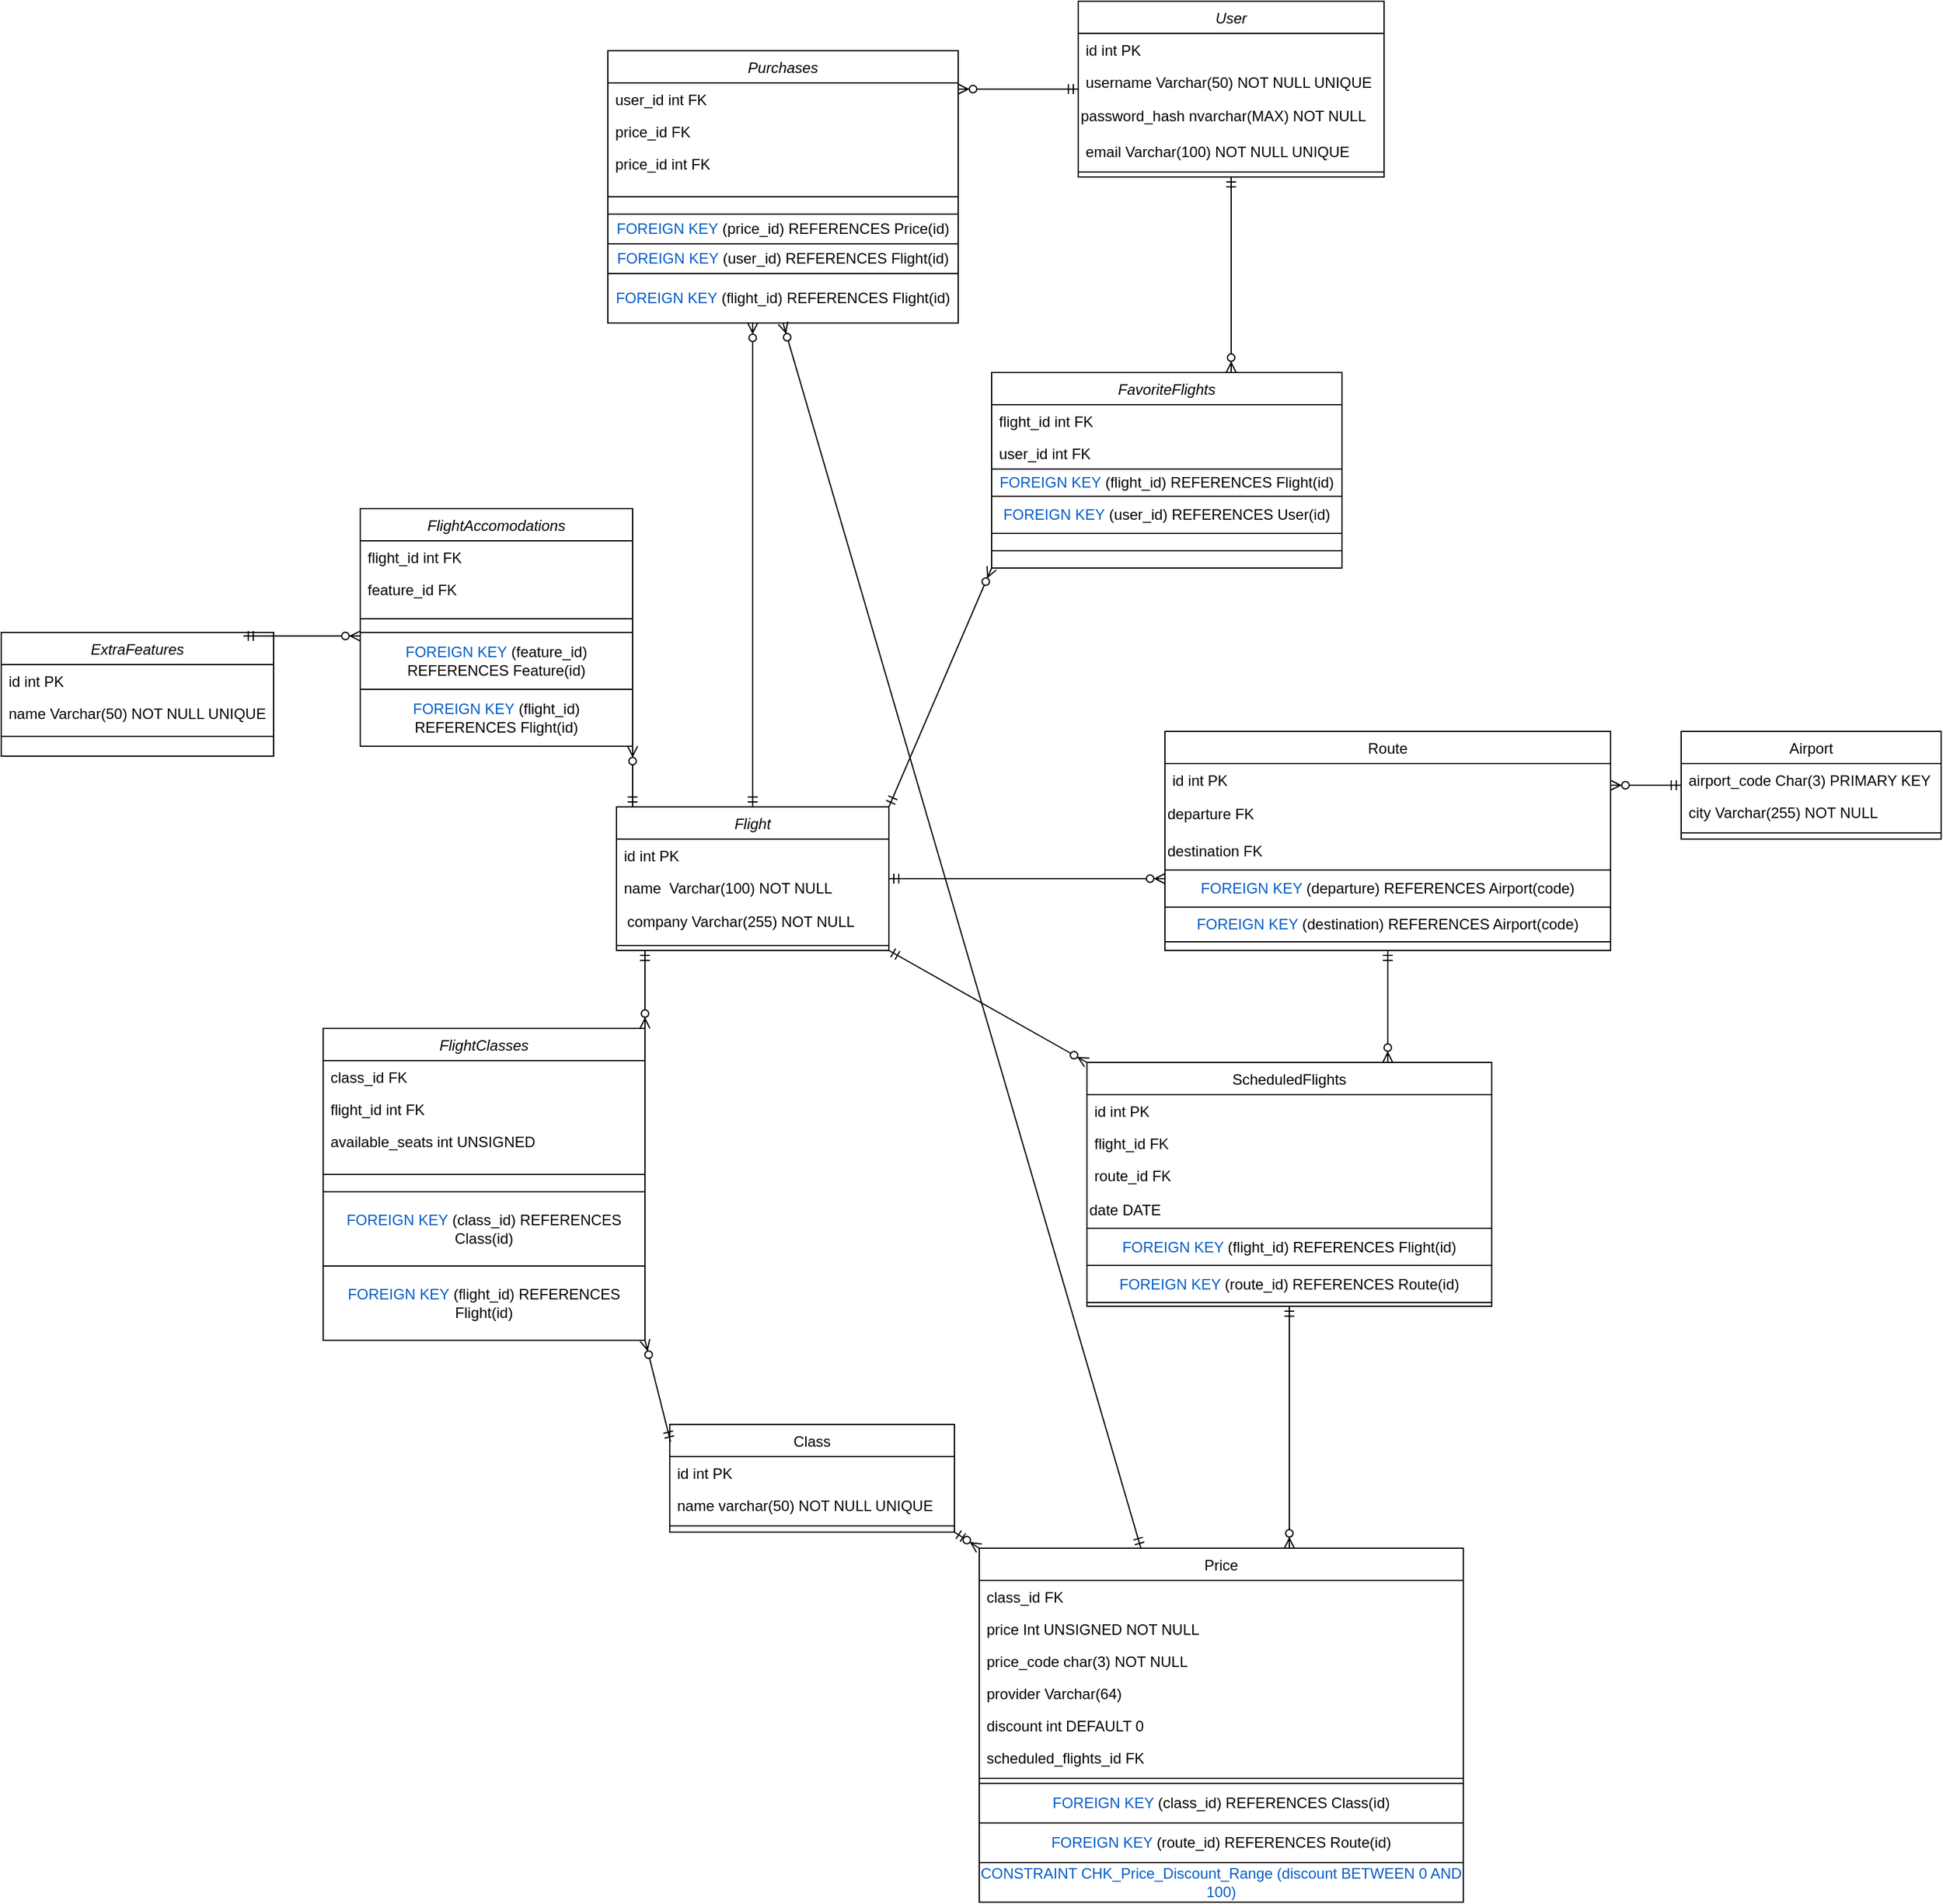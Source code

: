 <mxfile version="26.1.0">
  <diagram id="C5RBs43oDa-KdzZeNtuy" name="Page-1">
    <mxGraphModel dx="1105" dy="586" grid="1" gridSize="10" guides="1" tooltips="1" connect="1" arrows="1" fold="1" page="1" pageScale="1" pageWidth="827" pageHeight="1169" math="0" shadow="0">
      <root>
        <mxCell id="WIyWlLk6GJQsqaUBKTNV-0" />
        <mxCell id="WIyWlLk6GJQsqaUBKTNV-1" parent="WIyWlLk6GJQsqaUBKTNV-0" />
        <mxCell id="zkfFHV4jXpPFQw0GAbJ--0" value="Flight" style="swimlane;fontStyle=2;align=center;verticalAlign=top;childLayout=stackLayout;horizontal=1;startSize=26;horizontalStack=0;resizeParent=1;resizeLast=0;collapsible=1;marginBottom=0;rounded=0;shadow=0;strokeWidth=1;" parent="WIyWlLk6GJQsqaUBKTNV-1" vertex="1">
          <mxGeometry x="520" y="674" width="220" height="116" as="geometry">
            <mxRectangle x="230" y="140" width="160" height="26" as="alternateBounds" />
          </mxGeometry>
        </mxCell>
        <mxCell id="xdYvlDu0u07e66ifGCEE-81" value="id int PK" style="text;align=left;verticalAlign=top;spacingLeft=4;spacingRight=4;overflow=hidden;rotatable=0;points=[[0,0.5],[1,0.5]];portConstraint=eastwest;" parent="zkfFHV4jXpPFQw0GAbJ--0" vertex="1">
          <mxGeometry y="26" width="220" height="26" as="geometry" />
        </mxCell>
        <mxCell id="zkfFHV4jXpPFQw0GAbJ--1" value="name  Varchar(100) NOT NULL" style="text;align=left;verticalAlign=top;spacingLeft=4;spacingRight=4;overflow=hidden;rotatable=0;points=[[0,0.5],[1,0.5]];portConstraint=eastwest;" parent="zkfFHV4jXpPFQw0GAbJ--0" vertex="1">
          <mxGeometry y="52" width="220" height="26" as="geometry" />
        </mxCell>
        <mxCell id="k1t60AvDYZuq9VgIOmOk-8" value="&amp;nbsp; company Varchar(255) NOT NULL" style="text;html=1;align=left;verticalAlign=middle;resizable=0;points=[];autosize=1;strokeColor=none;fillColor=none;" parent="zkfFHV4jXpPFQw0GAbJ--0" vertex="1">
          <mxGeometry y="78" width="220" height="30" as="geometry" />
        </mxCell>
        <mxCell id="zkfFHV4jXpPFQw0GAbJ--4" value="" style="line;html=1;strokeWidth=1;align=left;verticalAlign=middle;spacingTop=-1;spacingLeft=3;spacingRight=3;rotatable=0;labelPosition=right;points=[];portConstraint=eastwest;" parent="zkfFHV4jXpPFQw0GAbJ--0" vertex="1">
          <mxGeometry y="108" width="220" height="8" as="geometry" />
        </mxCell>
        <mxCell id="zkfFHV4jXpPFQw0GAbJ--6" value="Airport" style="swimlane;fontStyle=0;align=center;verticalAlign=top;childLayout=stackLayout;horizontal=1;startSize=26;horizontalStack=0;resizeParent=1;resizeLast=0;collapsible=1;marginBottom=0;rounded=0;shadow=0;strokeWidth=1;" parent="WIyWlLk6GJQsqaUBKTNV-1" vertex="1">
          <mxGeometry x="1380" y="613" width="210" height="87" as="geometry">
            <mxRectangle x="130" y="380" width="160" height="26" as="alternateBounds" />
          </mxGeometry>
        </mxCell>
        <mxCell id="zkfFHV4jXpPFQw0GAbJ--7" value="airport_code Char(3) PRIMARY KEY" style="text;align=left;verticalAlign=top;spacingLeft=4;spacingRight=4;overflow=hidden;rotatable=0;points=[[0,0.5],[1,0.5]];portConstraint=eastwest;" parent="zkfFHV4jXpPFQw0GAbJ--6" vertex="1">
          <mxGeometry y="26" width="210" height="26" as="geometry" />
        </mxCell>
        <mxCell id="zkfFHV4jXpPFQw0GAbJ--8" value="city Varchar(255) NOT NULL" style="text;align=left;verticalAlign=top;spacingLeft=4;spacingRight=4;overflow=hidden;rotatable=0;points=[[0,0.5],[1,0.5]];portConstraint=eastwest;rounded=0;shadow=0;html=0;" parent="zkfFHV4jXpPFQw0GAbJ--6" vertex="1">
          <mxGeometry y="52" width="210" height="26" as="geometry" />
        </mxCell>
        <mxCell id="zkfFHV4jXpPFQw0GAbJ--9" value="" style="line;html=1;strokeWidth=1;align=left;verticalAlign=middle;spacingTop=-1;spacingLeft=3;spacingRight=3;rotatable=0;labelPosition=right;points=[];portConstraint=eastwest;" parent="zkfFHV4jXpPFQw0GAbJ--6" vertex="1">
          <mxGeometry y="78" width="210" height="8" as="geometry" />
        </mxCell>
        <mxCell id="zkfFHV4jXpPFQw0GAbJ--13" value="Route" style="swimlane;fontStyle=0;align=center;verticalAlign=top;childLayout=stackLayout;horizontal=1;startSize=26;horizontalStack=0;resizeParent=1;resizeLast=0;collapsible=1;marginBottom=0;rounded=0;shadow=0;strokeWidth=1;" parent="WIyWlLk6GJQsqaUBKTNV-1" vertex="1">
          <mxGeometry x="963" y="613" width="360" height="177" as="geometry">
            <mxRectangle x="340" y="380" width="170" height="26" as="alternateBounds" />
          </mxGeometry>
        </mxCell>
        <mxCell id="xdYvlDu0u07e66ifGCEE-9" value="id int PK" style="text;align=left;verticalAlign=top;spacingLeft=4;spacingRight=4;overflow=hidden;rotatable=0;points=[[0,0.5],[1,0.5]];portConstraint=eastwest;" parent="zkfFHV4jXpPFQw0GAbJ--13" vertex="1">
          <mxGeometry y="26" width="360" height="26" as="geometry" />
        </mxCell>
        <mxCell id="k1t60AvDYZuq9VgIOmOk-4" value="departure FK" style="text;html=1;align=left;verticalAlign=middle;resizable=0;points=[];autosize=1;strokeColor=none;fillColor=none;" parent="zkfFHV4jXpPFQw0GAbJ--13" vertex="1">
          <mxGeometry y="52" width="360" height="30" as="geometry" />
        </mxCell>
        <mxCell id="k1t60AvDYZuq9VgIOmOk-5" value="destination FK" style="text;html=1;align=left;verticalAlign=middle;resizable=0;points=[];autosize=1;strokeColor=none;fillColor=none;" parent="zkfFHV4jXpPFQw0GAbJ--13" vertex="1">
          <mxGeometry y="82" width="360" height="30" as="geometry" />
        </mxCell>
        <mxCell id="4WXif6-VD8cvvsOOWggt-3" value="&lt;span data-darkreader-inline-color=&quot;&quot; style=&quot;color: black; --darkreader-inline-color: var(--darkreader-text-000000, #e8e6e3);&quot; class=&quot;sqlcolor&quot;&gt;&lt;span data-darkreader-inline-color=&quot;&quot; style=&quot;color: rgb(0, 92, 197); --darkreader-inline-color: var(--darkreader-text-005cc5, #56b1ff);&quot; class=&quot;sqlkeywordcolor&quot;&gt;FOREIGN&lt;/span&gt; &lt;span data-darkreader-inline-color=&quot;&quot; style=&quot;color: rgb(0, 92, 197); --darkreader-inline-color: var(--darkreader-text-005cc5, #56b1ff);&quot; class=&quot;sqlkeywordcolor&quot;&gt;KEY&lt;/span&gt; (departure) REFERENCES Airport(code)&lt;/span&gt;" style="whiteSpace=wrap;html=1;" parent="zkfFHV4jXpPFQw0GAbJ--13" vertex="1">
          <mxGeometry y="112" width="360" height="30" as="geometry" />
        </mxCell>
        <mxCell id="4WXif6-VD8cvvsOOWggt-5" value="&lt;span data-darkreader-inline-color=&quot;&quot; style=&quot;color: black; --darkreader-inline-color: var(--darkreader-text-000000, #e8e6e3);&quot; class=&quot;sqlcolor&quot;&gt;&lt;span data-darkreader-inline-color=&quot;&quot; style=&quot;color: rgb(0, 92, 197); --darkreader-inline-color: var(--darkreader-text-005cc5, #56b1ff);&quot; class=&quot;sqlkeywordcolor&quot;&gt;FOREIGN&lt;/span&gt; &lt;span data-darkreader-inline-color=&quot;&quot; style=&quot;color: rgb(0, 92, 197); --darkreader-inline-color: var(--darkreader-text-005cc5, #56b1ff);&quot; class=&quot;sqlkeywordcolor&quot;&gt;KEY&lt;/span&gt; (destination) REFERENCES Airport(code)&lt;/span&gt;" style="whiteSpace=wrap;html=1;" parent="zkfFHV4jXpPFQw0GAbJ--13" vertex="1">
          <mxGeometry y="142" width="360" height="28" as="geometry" />
        </mxCell>
        <mxCell id="4WXif6-VD8cvvsOOWggt-6" value="" style="edgeStyle=orthogonalEdgeStyle;fontSize=12;html=1;endArrow=ERzeroToMany;startArrow=ERmandOne;rounded=0;noEdgeStyle=1;orthogonal=1;" parent="WIyWlLk6GJQsqaUBKTNV-1" source="zkfFHV4jXpPFQw0GAbJ--6" target="zkfFHV4jXpPFQw0GAbJ--13" edge="1">
          <mxGeometry width="100" height="100" relative="1" as="geometry">
            <mxPoint x="1190" y="390" as="sourcePoint" />
            <mxPoint x="1290" y="290" as="targetPoint" />
            <Array as="points" />
          </mxGeometry>
        </mxCell>
        <mxCell id="4WXif6-VD8cvvsOOWggt-8" value="" style="edgeStyle=orthogonalEdgeStyle;fontSize=12;html=1;endArrow=ERzeroToMany;startArrow=ERmandOne;rounded=1;exitDx=0;exitDy=0;curved=0;noEdgeStyle=1;orthogonal=1;" parent="WIyWlLk6GJQsqaUBKTNV-1" source="zkfFHV4jXpPFQw0GAbJ--0" target="zkfFHV4jXpPFQw0GAbJ--13" edge="1">
          <mxGeometry width="100" height="100" relative="1" as="geometry">
            <mxPoint x="1210" y="80" as="sourcePoint" />
            <mxPoint x="1492.64" y="493.66" as="targetPoint" />
            <Array as="points" />
          </mxGeometry>
        </mxCell>
        <mxCell id="4WXif6-VD8cvvsOOWggt-12" value="User" style="swimlane;fontStyle=2;align=center;verticalAlign=top;childLayout=stackLayout;horizontal=1;startSize=26;horizontalStack=0;resizeParent=1;resizeLast=0;collapsible=1;marginBottom=0;rounded=0;shadow=0;strokeWidth=1;" parent="WIyWlLk6GJQsqaUBKTNV-1" vertex="1">
          <mxGeometry x="893" y="23" width="247" height="142" as="geometry">
            <mxRectangle x="230" y="140" width="160" height="26" as="alternateBounds" />
          </mxGeometry>
        </mxCell>
        <mxCell id="xdYvlDu0u07e66ifGCEE-91" value="id int PK" style="text;align=left;verticalAlign=top;spacingLeft=4;spacingRight=4;overflow=hidden;rotatable=0;points=[[0,0.5],[1,0.5]];portConstraint=eastwest;" parent="4WXif6-VD8cvvsOOWggt-12" vertex="1">
          <mxGeometry y="26" width="247" height="26" as="geometry" />
        </mxCell>
        <mxCell id="4WXif6-VD8cvvsOOWggt-13" value="username Varchar(50) NOT NULL UNIQUE" style="text;align=left;verticalAlign=top;spacingLeft=4;spacingRight=4;overflow=hidden;rotatable=0;points=[[0,0.5],[1,0.5]];portConstraint=eastwest;" parent="4WXif6-VD8cvvsOOWggt-12" vertex="1">
          <mxGeometry y="52" width="247" height="26" as="geometry" />
        </mxCell>
        <mxCell id="4WXif6-VD8cvvsOOWggt-14" value="password_hash nvarchar(MAX) NOT NULL" style="text;html=1;align=left;verticalAlign=middle;resizable=0;points=[];autosize=1;strokeColor=none;fillColor=none;" parent="4WXif6-VD8cvvsOOWggt-12" vertex="1">
          <mxGeometry y="78" width="247" height="30" as="geometry" />
        </mxCell>
        <mxCell id="4WXif6-VD8cvvsOOWggt-15" value="email Varchar(100) NOT NULL UNIQUE" style="text;align=left;verticalAlign=top;spacingLeft=4;spacingRight=4;overflow=hidden;rotatable=0;points=[[0,0.5],[1,0.5]];portConstraint=eastwest;rounded=0;shadow=0;html=0;" parent="4WXif6-VD8cvvsOOWggt-12" vertex="1">
          <mxGeometry y="108" width="247" height="26" as="geometry" />
        </mxCell>
        <mxCell id="4WXif6-VD8cvvsOOWggt-16" value="" style="line;html=1;strokeWidth=1;align=left;verticalAlign=middle;spacingTop=-1;spacingLeft=3;spacingRight=3;rotatable=0;labelPosition=right;points=[];portConstraint=eastwest;" parent="4WXif6-VD8cvvsOOWggt-12" vertex="1">
          <mxGeometry y="134" width="247" height="8" as="geometry" />
        </mxCell>
        <mxCell id="4WXif6-VD8cvvsOOWggt-17" value="FavoriteFlights" style="swimlane;fontStyle=2;align=center;verticalAlign=top;childLayout=stackLayout;horizontal=1;startSize=26;horizontalStack=0;resizeParent=1;resizeLast=0;collapsible=1;marginBottom=0;rounded=0;shadow=0;strokeWidth=1;" parent="WIyWlLk6GJQsqaUBKTNV-1" vertex="1">
          <mxGeometry x="823" y="323" width="283" height="158" as="geometry">
            <mxRectangle x="230" y="140" width="160" height="26" as="alternateBounds" />
          </mxGeometry>
        </mxCell>
        <mxCell id="4WXif6-VD8cvvsOOWggt-18" value="flight_id int FK" style="text;align=left;verticalAlign=top;spacingLeft=4;spacingRight=4;overflow=hidden;rotatable=0;points=[[0,0.5],[1,0.5]];portConstraint=eastwest;" parent="4WXif6-VD8cvvsOOWggt-17" vertex="1">
          <mxGeometry y="26" width="283" height="26" as="geometry" />
        </mxCell>
        <mxCell id="4WXif6-VD8cvvsOOWggt-19" value="user_id int FK" style="text;align=left;verticalAlign=top;spacingLeft=4;spacingRight=4;overflow=hidden;rotatable=0;points=[[0,0.5],[1,0.5]];portConstraint=eastwest;" parent="4WXif6-VD8cvvsOOWggt-17" vertex="1">
          <mxGeometry y="52" width="283" height="26" as="geometry" />
        </mxCell>
        <mxCell id="xdYvlDu0u07e66ifGCEE-92" value="&lt;span style=&quot;color: rgb(0, 92, 197); --darkreader-inline-color: var(--darkreader-text-005cc5, #56b1ff);&quot; data-darkreader-inline-color=&quot;&quot; class=&quot;sqlkeywordcolor&quot;&gt;FOREIGN&lt;/span&gt;&amp;nbsp;&lt;span style=&quot;color: rgb(0, 92, 197); --darkreader-inline-color: var(--darkreader-text-005cc5, #56b1ff);&quot; data-darkreader-inline-color=&quot;&quot; class=&quot;sqlkeywordcolor&quot;&gt;KEY&lt;/span&gt;&amp;nbsp;(flight_id) REFERENCES Flight(id)" style="whiteSpace=wrap;html=1;" parent="4WXif6-VD8cvvsOOWggt-17" vertex="1">
          <mxGeometry y="78" width="283" height="22" as="geometry" />
        </mxCell>
        <mxCell id="xdYvlDu0u07e66ifGCEE-93" value="&lt;span style=&quot;color: rgb(0, 92, 197); --darkreader-inline-color: var(--darkreader-text-005cc5, #56b1ff);&quot; data-darkreader-inline-color=&quot;&quot; class=&quot;sqlkeywordcolor&quot;&gt;FOREIGN&lt;/span&gt;&amp;nbsp;&lt;span style=&quot;color: rgb(0, 92, 197); --darkreader-inline-color: var(--darkreader-text-005cc5, #56b1ff);&quot; data-darkreader-inline-color=&quot;&quot; class=&quot;sqlkeywordcolor&quot;&gt;KEY&lt;/span&gt;&amp;nbsp;(user_id) REFERENCES User(id)" style="whiteSpace=wrap;html=1;" parent="4WXif6-VD8cvvsOOWggt-17" vertex="1">
          <mxGeometry y="100" width="283" height="30" as="geometry" />
        </mxCell>
        <mxCell id="4WXif6-VD8cvvsOOWggt-20" value="" style="line;html=1;strokeWidth=1;align=left;verticalAlign=middle;spacingTop=-1;spacingLeft=3;spacingRight=3;rotatable=0;labelPosition=right;points=[];portConstraint=eastwest;" parent="4WXif6-VD8cvvsOOWggt-17" vertex="1">
          <mxGeometry y="130" width="283" height="28" as="geometry" />
        </mxCell>
        <mxCell id="4WXif6-VD8cvvsOOWggt-25" value="Purchases" style="swimlane;fontStyle=2;align=center;verticalAlign=top;childLayout=stackLayout;horizontal=1;startSize=26;horizontalStack=0;resizeParent=1;resizeLast=0;collapsible=1;marginBottom=0;rounded=0;shadow=0;strokeWidth=1;" parent="WIyWlLk6GJQsqaUBKTNV-1" vertex="1">
          <mxGeometry x="513" y="63" width="283" height="220" as="geometry">
            <mxRectangle x="230" y="140" width="160" height="26" as="alternateBounds" />
          </mxGeometry>
        </mxCell>
        <mxCell id="4WXif6-VD8cvvsOOWggt-26" value="user_id int FK" style="text;align=left;verticalAlign=top;spacingLeft=4;spacingRight=4;overflow=hidden;rotatable=0;points=[[0,0.5],[1,0.5]];portConstraint=eastwest;" parent="4WXif6-VD8cvvsOOWggt-25" vertex="1">
          <mxGeometry y="26" width="283" height="26" as="geometry" />
        </mxCell>
        <mxCell id="4WXif6-VD8cvvsOOWggt-27" value="price_id FK" style="text;align=left;verticalAlign=top;spacingLeft=4;spacingRight=4;overflow=hidden;rotatable=0;points=[[0,0.5],[1,0.5]];portConstraint=eastwest;" parent="4WXif6-VD8cvvsOOWggt-25" vertex="1">
          <mxGeometry y="52" width="283" height="26" as="geometry" />
        </mxCell>
        <mxCell id="dC0qwR3oWnOEejNZ8D1h-0" value="price_id int FK" style="text;align=left;verticalAlign=top;spacingLeft=4;spacingRight=4;overflow=hidden;rotatable=0;points=[[0,0.5],[1,0.5]];portConstraint=eastwest;" parent="4WXif6-VD8cvvsOOWggt-25" vertex="1">
          <mxGeometry y="78" width="283" height="26" as="geometry" />
        </mxCell>
        <mxCell id="4WXif6-VD8cvvsOOWggt-28" value="" style="line;html=1;strokeWidth=1;align=left;verticalAlign=middle;spacingTop=-1;spacingLeft=3;spacingRight=3;rotatable=0;labelPosition=right;points=[];portConstraint=eastwest;" parent="4WXif6-VD8cvvsOOWggt-25" vertex="1">
          <mxGeometry y="104" width="283" height="28" as="geometry" />
        </mxCell>
        <mxCell id="xdYvlDu0u07e66ifGCEE-20" value="&lt;span style=&quot;color: rgb(0, 92, 197); --darkreader-inline-color: var(--darkreader-text-005cc5, #56b1ff);&quot; data-darkreader-inline-color=&quot;&quot; class=&quot;sqlkeywordcolor&quot;&gt;FOREIGN&lt;/span&gt;&amp;nbsp;&lt;span style=&quot;color: rgb(0, 92, 197); --darkreader-inline-color: var(--darkreader-text-005cc5, #56b1ff);&quot; data-darkreader-inline-color=&quot;&quot; class=&quot;sqlkeywordcolor&quot;&gt;KEY&lt;/span&gt;&amp;nbsp;(price_id) REFERENCES Price(id)" style="whiteSpace=wrap;html=1;" parent="4WXif6-VD8cvvsOOWggt-25" vertex="1">
          <mxGeometry y="132" width="283" height="24" as="geometry" />
        </mxCell>
        <mxCell id="dC0qwR3oWnOEejNZ8D1h-2" value="&lt;span style=&quot;color: rgb(0, 92, 197); --darkreader-inline-color: var(--darkreader-text-005cc5, #56b1ff);&quot; data-darkreader-inline-color=&quot;&quot; class=&quot;sqlkeywordcolor&quot;&gt;FOREIGN&lt;/span&gt;&amp;nbsp;&lt;span style=&quot;color: rgb(0, 92, 197); --darkreader-inline-color: var(--darkreader-text-005cc5, #56b1ff);&quot; data-darkreader-inline-color=&quot;&quot; class=&quot;sqlkeywordcolor&quot;&gt;KEY&lt;/span&gt;&amp;nbsp;(user_id) REFERENCES Flight(id)" style="whiteSpace=wrap;html=1;" parent="4WXif6-VD8cvvsOOWggt-25" vertex="1">
          <mxGeometry y="156" width="283" height="24" as="geometry" />
        </mxCell>
        <mxCell id="xdYvlDu0u07e66ifGCEE-94" value="&lt;span style=&quot;color: rgb(0, 92, 197); --darkreader-inline-color: var(--darkreader-text-005cc5, #56b1ff);&quot; data-darkreader-inline-color=&quot;&quot; class=&quot;sqlkeywordcolor&quot;&gt;FOREIGN&lt;/span&gt;&amp;nbsp;&lt;span style=&quot;color: rgb(0, 92, 197); --darkreader-inline-color: var(--darkreader-text-005cc5, #56b1ff);&quot; data-darkreader-inline-color=&quot;&quot; class=&quot;sqlkeywordcolor&quot;&gt;KEY&lt;/span&gt;&amp;nbsp;(flight_id) REFERENCES Flight(id)" style="whiteSpace=wrap;html=1;" parent="4WXif6-VD8cvvsOOWggt-25" vertex="1">
          <mxGeometry y="180" width="283" height="40" as="geometry" />
        </mxCell>
        <mxCell id="4WXif6-VD8cvvsOOWggt-31" value="" style="edgeStyle=orthogonalEdgeStyle;fontSize=12;html=1;endArrow=ERzeroToMany;startArrow=ERmandOne;rounded=0;noEdgeStyle=1;orthogonal=1;" parent="WIyWlLk6GJQsqaUBKTNV-1" source="4WXif6-VD8cvvsOOWggt-12" target="4WXif6-VD8cvvsOOWggt-17" edge="1">
          <mxGeometry width="100" height="100" relative="1" as="geometry">
            <mxPoint x="860" y="-150" as="sourcePoint" />
            <mxPoint x="990" y="-110" as="targetPoint" />
            <Array as="points" />
          </mxGeometry>
        </mxCell>
        <mxCell id="4WXif6-VD8cvvsOOWggt-32" value="" style="edgeStyle=orthogonalEdgeStyle;fontSize=12;html=1;endArrow=ERzeroToMany;startArrow=ERmandOne;rounded=0;noEdgeStyle=1;orthogonal=1;" parent="WIyWlLk6GJQsqaUBKTNV-1" source="4WXif6-VD8cvvsOOWggt-12" target="4WXif6-VD8cvvsOOWggt-25" edge="1">
          <mxGeometry width="100" height="100" relative="1" as="geometry">
            <mxPoint x="840" y="-210" as="sourcePoint" />
            <mxPoint x="905" y="-130" as="targetPoint" />
            <Array as="points" />
          </mxGeometry>
        </mxCell>
        <mxCell id="4WXif6-VD8cvvsOOWggt-39" value="" style="edgeStyle=orthogonalEdgeStyle;fontSize=12;html=1;endArrow=ERzeroToMany;startArrow=ERmandOne;rounded=0;noEdgeStyle=1;orthogonal=1;" parent="WIyWlLk6GJQsqaUBKTNV-1" source="zkfFHV4jXpPFQw0GAbJ--0" target="4WXif6-VD8cvvsOOWggt-25" edge="1">
          <mxGeometry width="100" height="100" relative="1" as="geometry">
            <mxPoint x="439" y="-50" as="sourcePoint" />
            <mxPoint x="609" y="-46" as="targetPoint" />
            <Array as="points" />
          </mxGeometry>
        </mxCell>
        <mxCell id="4WXif6-VD8cvvsOOWggt-40" value="" style="edgeStyle=orthogonalEdgeStyle;fontSize=12;html=1;endArrow=ERzeroToMany;startArrow=ERmandOne;rounded=0;noEdgeStyle=1;orthogonal=1;" parent="WIyWlLk6GJQsqaUBKTNV-1" source="zkfFHV4jXpPFQw0GAbJ--0" target="4WXif6-VD8cvvsOOWggt-17" edge="1">
          <mxGeometry width="100" height="100" relative="1" as="geometry">
            <mxPoint x="1080" y="-110" as="sourcePoint" />
            <mxPoint x="1250" y="-106" as="targetPoint" />
            <Array as="points" />
          </mxGeometry>
        </mxCell>
        <mxCell id="xdYvlDu0u07e66ifGCEE-11" value="FlightAccomodations" style="swimlane;fontStyle=2;align=center;verticalAlign=top;childLayout=stackLayout;horizontal=1;startSize=26;horizontalStack=0;resizeParent=1;resizeLast=0;collapsible=1;marginBottom=0;rounded=0;shadow=0;strokeWidth=1;" parent="WIyWlLk6GJQsqaUBKTNV-1" vertex="1">
          <mxGeometry x="313" y="433" width="220" height="192" as="geometry">
            <mxRectangle x="230" y="140" width="160" height="26" as="alternateBounds" />
          </mxGeometry>
        </mxCell>
        <mxCell id="xdYvlDu0u07e66ifGCEE-13" value="flight_id int FK" style="text;align=left;verticalAlign=top;spacingLeft=4;spacingRight=4;overflow=hidden;rotatable=0;points=[[0,0.5],[1,0.5]];portConstraint=eastwest;" parent="xdYvlDu0u07e66ifGCEE-11" vertex="1">
          <mxGeometry y="26" width="220" height="26" as="geometry" />
        </mxCell>
        <mxCell id="xdYvlDu0u07e66ifGCEE-12" value="feature_id FK" style="text;align=left;verticalAlign=top;spacingLeft=4;spacingRight=4;overflow=hidden;rotatable=0;points=[[0,0.5],[1,0.5]];portConstraint=eastwest;" parent="xdYvlDu0u07e66ifGCEE-11" vertex="1">
          <mxGeometry y="52" width="220" height="26" as="geometry" />
        </mxCell>
        <mxCell id="xdYvlDu0u07e66ifGCEE-14" value="" style="line;html=1;strokeWidth=1;align=left;verticalAlign=middle;spacingTop=-1;spacingLeft=3;spacingRight=3;rotatable=0;labelPosition=right;points=[];portConstraint=eastwest;" parent="xdYvlDu0u07e66ifGCEE-11" vertex="1">
          <mxGeometry y="78" width="220" height="22" as="geometry" />
        </mxCell>
        <mxCell id="xdYvlDu0u07e66ifGCEE-89" value="&lt;span style=&quot;color: rgb(0, 92, 197); --darkreader-inline-color: var(--darkreader-text-005cc5, #56b1ff);&quot; data-darkreader-inline-color=&quot;&quot; class=&quot;sqlkeywordcolor&quot;&gt;FOREIGN&lt;/span&gt;&amp;nbsp;&lt;span style=&quot;color: rgb(0, 92, 197); --darkreader-inline-color: var(--darkreader-text-005cc5, #56b1ff);&quot; data-darkreader-inline-color=&quot;&quot; class=&quot;sqlkeywordcolor&quot;&gt;KEY&lt;/span&gt;&amp;nbsp;(feature_id) REFERENCES Feature(id)" style="whiteSpace=wrap;html=1;" parent="xdYvlDu0u07e66ifGCEE-11" vertex="1">
          <mxGeometry y="100" width="220" height="46" as="geometry" />
        </mxCell>
        <mxCell id="xdYvlDu0u07e66ifGCEE-22" value="&lt;span style=&quot;color: rgb(0, 92, 197); --darkreader-inline-color: var(--darkreader-text-005cc5, #56b1ff);&quot; data-darkreader-inline-color=&quot;&quot; class=&quot;sqlkeywordcolor&quot;&gt;FOREIGN&lt;/span&gt;&amp;nbsp;&lt;span style=&quot;color: rgb(0, 92, 197); --darkreader-inline-color: var(--darkreader-text-005cc5, #56b1ff);&quot; data-darkreader-inline-color=&quot;&quot; class=&quot;sqlkeywordcolor&quot;&gt;KEY&lt;/span&gt;&amp;nbsp;(flight_id) REFERENCES Flight(id)" style="whiteSpace=wrap;html=1;" parent="xdYvlDu0u07e66ifGCEE-11" vertex="1">
          <mxGeometry y="146" width="220" height="46" as="geometry" />
        </mxCell>
        <mxCell id="xdYvlDu0u07e66ifGCEE-15" value="FlightClasses" style="swimlane;fontStyle=2;align=center;verticalAlign=top;childLayout=stackLayout;horizontal=1;startSize=26;horizontalStack=0;resizeParent=1;resizeLast=0;collapsible=1;marginBottom=0;rounded=0;shadow=0;strokeWidth=1;" parent="WIyWlLk6GJQsqaUBKTNV-1" vertex="1">
          <mxGeometry x="283" y="853" width="260" height="252" as="geometry">
            <mxRectangle x="230" y="140" width="160" height="26" as="alternateBounds" />
          </mxGeometry>
        </mxCell>
        <mxCell id="xdYvlDu0u07e66ifGCEE-16" value="class_id FK" style="text;align=left;verticalAlign=top;spacingLeft=4;spacingRight=4;overflow=hidden;rotatable=0;points=[[0,0.5],[1,0.5]];portConstraint=eastwest;" parent="xdYvlDu0u07e66ifGCEE-15" vertex="1">
          <mxGeometry y="26" width="260" height="26" as="geometry" />
        </mxCell>
        <mxCell id="xdYvlDu0u07e66ifGCEE-17" value="flight_id int FK" style="text;align=left;verticalAlign=top;spacingLeft=4;spacingRight=4;overflow=hidden;rotatable=0;points=[[0,0.5],[1,0.5]];portConstraint=eastwest;" parent="xdYvlDu0u07e66ifGCEE-15" vertex="1">
          <mxGeometry y="52" width="260" height="26" as="geometry" />
        </mxCell>
        <mxCell id="xdYvlDu0u07e66ifGCEE-79" value="available_seats int UNSIGNED" style="text;align=left;verticalAlign=top;spacingLeft=4;spacingRight=4;overflow=hidden;rotatable=0;points=[[0,0.5],[1,0.5]];portConstraint=eastwest;" parent="xdYvlDu0u07e66ifGCEE-15" vertex="1">
          <mxGeometry y="78" width="260" height="26" as="geometry" />
        </mxCell>
        <mxCell id="xdYvlDu0u07e66ifGCEE-18" value="" style="line;html=1;strokeWidth=1;align=left;verticalAlign=middle;spacingTop=-1;spacingLeft=3;spacingRight=3;rotatable=0;labelPosition=right;points=[];portConstraint=eastwest;" parent="xdYvlDu0u07e66ifGCEE-15" vertex="1">
          <mxGeometry y="104" width="260" height="28" as="geometry" />
        </mxCell>
        <mxCell id="xdYvlDu0u07e66ifGCEE-88" value="&lt;span style=&quot;color: rgb(0, 92, 197); --darkreader-inline-color: var(--darkreader-text-005cc5, #56b1ff);&quot; data-darkreader-inline-color=&quot;&quot; class=&quot;sqlkeywordcolor&quot;&gt;FOREIGN&lt;/span&gt;&amp;nbsp;&lt;span style=&quot;color: rgb(0, 92, 197); --darkreader-inline-color: var(--darkreader-text-005cc5, #56b1ff);&quot; data-darkreader-inline-color=&quot;&quot; class=&quot;sqlkeywordcolor&quot;&gt;KEY&lt;/span&gt;&amp;nbsp;(class_id) REFERENCES Class(id)" style="whiteSpace=wrap;html=1;" parent="xdYvlDu0u07e66ifGCEE-15" vertex="1">
          <mxGeometry y="132" width="260" height="60" as="geometry" />
        </mxCell>
        <mxCell id="xdYvlDu0u07e66ifGCEE-19" value="&lt;span style=&quot;color: rgb(0, 92, 197); --darkreader-inline-color: var(--darkreader-text-005cc5, #56b1ff);&quot; data-darkreader-inline-color=&quot;&quot; class=&quot;sqlkeywordcolor&quot;&gt;FOREIGN&lt;/span&gt;&amp;nbsp;&lt;span style=&quot;color: rgb(0, 92, 197); --darkreader-inline-color: var(--darkreader-text-005cc5, #56b1ff);&quot; data-darkreader-inline-color=&quot;&quot; class=&quot;sqlkeywordcolor&quot;&gt;KEY&lt;/span&gt;&amp;nbsp;(flight_id) REFERENCES Flight(id)" style="whiteSpace=wrap;html=1;" parent="xdYvlDu0u07e66ifGCEE-15" vertex="1">
          <mxGeometry y="192" width="260" height="60" as="geometry" />
        </mxCell>
        <mxCell id="xdYvlDu0u07e66ifGCEE-21" value="" style="edgeStyle=orthogonalEdgeStyle;fontSize=12;html=1;endArrow=ERzeroToMany;startArrow=ERmandOne;rounded=0;noEdgeStyle=1;orthogonal=1;" parent="WIyWlLk6GJQsqaUBKTNV-1" source="zkfFHV4jXpPFQw0GAbJ--0" target="xdYvlDu0u07e66ifGCEE-15" edge="1">
          <mxGeometry width="100" height="100" relative="1" as="geometry">
            <mxPoint x="1064" y="14" as="sourcePoint" />
            <mxPoint x="830" y="-180" as="targetPoint" />
            <Array as="points" />
          </mxGeometry>
        </mxCell>
        <mxCell id="xdYvlDu0u07e66ifGCEE-23" value="" style="edgeStyle=orthogonalEdgeStyle;fontSize=12;html=1;endArrow=ERzeroToMany;startArrow=ERmandOne;rounded=0;noEdgeStyle=1;orthogonal=1;" parent="WIyWlLk6GJQsqaUBKTNV-1" source="zkfFHV4jXpPFQw0GAbJ--0" target="xdYvlDu0u07e66ifGCEE-11" edge="1">
          <mxGeometry width="100" height="100" relative="1" as="geometry">
            <mxPoint x="1055.5" y="61" as="sourcePoint" />
            <mxPoint x="905.5" y="139" as="targetPoint" />
            <Array as="points" />
          </mxGeometry>
        </mxCell>
        <mxCell id="xdYvlDu0u07e66ifGCEE-30" value="ScheduledFlights" style="swimlane;fontStyle=0;align=center;verticalAlign=top;childLayout=stackLayout;horizontal=1;startSize=26;horizontalStack=0;resizeParent=1;resizeLast=0;collapsible=1;marginBottom=0;rounded=0;shadow=0;strokeWidth=1;" parent="WIyWlLk6GJQsqaUBKTNV-1" vertex="1">
          <mxGeometry x="900" y="880.5" width="327" height="197" as="geometry">
            <mxRectangle x="340" y="380" width="170" height="26" as="alternateBounds" />
          </mxGeometry>
        </mxCell>
        <mxCell id="xdYvlDu0u07e66ifGCEE-31" value="id int PK" style="text;align=left;verticalAlign=top;spacingLeft=4;spacingRight=4;overflow=hidden;rotatable=0;points=[[0,0.5],[1,0.5]];portConstraint=eastwest;" parent="xdYvlDu0u07e66ifGCEE-30" vertex="1">
          <mxGeometry y="26" width="327" height="26" as="geometry" />
        </mxCell>
        <mxCell id="xdYvlDu0u07e66ifGCEE-32" value="flight_id FK" style="text;align=left;verticalAlign=top;spacingLeft=4;spacingRight=4;overflow=hidden;rotatable=0;points=[[0,0.5],[1,0.5]];portConstraint=eastwest;" parent="xdYvlDu0u07e66ifGCEE-30" vertex="1">
          <mxGeometry y="52" width="327" height="26" as="geometry" />
        </mxCell>
        <mxCell id="xdYvlDu0u07e66ifGCEE-39" value="route_id FK" style="text;align=left;verticalAlign=top;spacingLeft=4;spacingRight=4;overflow=hidden;rotatable=0;points=[[0,0.5],[1,0.5]];portConstraint=eastwest;" parent="xdYvlDu0u07e66ifGCEE-30" vertex="1">
          <mxGeometry y="78" width="327" height="26" as="geometry" />
        </mxCell>
        <mxCell id="xdYvlDu0u07e66ifGCEE-35" value="date&amp;nbsp;DATE" style="text;html=1;align=left;verticalAlign=middle;resizable=0;points=[];autosize=1;strokeColor=none;fillColor=none;" parent="xdYvlDu0u07e66ifGCEE-30" vertex="1">
          <mxGeometry y="104" width="327" height="30" as="geometry" />
        </mxCell>
        <mxCell id="xdYvlDu0u07e66ifGCEE-36" value="&lt;div&gt;&lt;span data-darkreader-inline-color=&quot;&quot; style=&quot;color: black; --darkreader-inline-color: var(--darkreader-text-000000, #e8e6e3);&quot; class=&quot;sqlcolor&quot;&gt;&lt;span data-darkreader-inline-color=&quot;&quot; style=&quot;color: rgb(0, 92, 197); --darkreader-inline-color: var(--darkreader-text-005cc5, #56b1ff);&quot; class=&quot;sqlkeywordcolor&quot;&gt;FOREIGN&lt;/span&gt; &lt;span data-darkreader-inline-color=&quot;&quot; style=&quot;color: rgb(0, 92, 197); --darkreader-inline-color: var(--darkreader-text-005cc5, #56b1ff);&quot; class=&quot;sqlkeywordcolor&quot;&gt;KEY&lt;/span&gt; (flight_id) REFERENCES Flight(id)&lt;/span&gt;&lt;/div&gt;" style="whiteSpace=wrap;html=1;" parent="xdYvlDu0u07e66ifGCEE-30" vertex="1">
          <mxGeometry y="134" width="327" height="30" as="geometry" />
        </mxCell>
        <mxCell id="xdYvlDu0u07e66ifGCEE-40" value="&lt;div&gt;&lt;span data-darkreader-inline-color=&quot;&quot; style=&quot;color: black; --darkreader-inline-color: var(--darkreader-text-000000, #e8e6e3);&quot; class=&quot;sqlcolor&quot;&gt;&lt;span data-darkreader-inline-color=&quot;&quot; style=&quot;color: rgb(0, 92, 197); --darkreader-inline-color: var(--darkreader-text-005cc5, #56b1ff);&quot; class=&quot;sqlkeywordcolor&quot;&gt;FOREIGN&lt;/span&gt; &lt;span data-darkreader-inline-color=&quot;&quot; style=&quot;color: rgb(0, 92, 197); --darkreader-inline-color: var(--darkreader-text-005cc5, #56b1ff);&quot; class=&quot;sqlkeywordcolor&quot;&gt;KEY&lt;/span&gt; (route_id) REFERENCES Route(id)&lt;/span&gt;&lt;/div&gt;" style="whiteSpace=wrap;html=1;" parent="xdYvlDu0u07e66ifGCEE-30" vertex="1">
          <mxGeometry y="164" width="327" height="30" as="geometry" />
        </mxCell>
        <mxCell id="xdYvlDu0u07e66ifGCEE-42" value="Price" style="swimlane;fontStyle=0;align=center;verticalAlign=top;childLayout=stackLayout;horizontal=1;startSize=26;horizontalStack=0;resizeParent=1;resizeLast=0;collapsible=1;marginBottom=0;rounded=0;shadow=0;strokeWidth=1;" parent="WIyWlLk6GJQsqaUBKTNV-1" vertex="1">
          <mxGeometry x="813" y="1273" width="391" height="286" as="geometry">
            <mxRectangle x="550" y="140" width="160" height="26" as="alternateBounds" />
          </mxGeometry>
        </mxCell>
        <mxCell id="xdYvlDu0u07e66ifGCEE-43" value="class_id FK" style="text;align=left;verticalAlign=top;spacingLeft=4;spacingRight=4;overflow=hidden;rotatable=0;points=[[0,0.5],[1,0.5]];portConstraint=eastwest;" parent="xdYvlDu0u07e66ifGCEE-42" vertex="1">
          <mxGeometry y="26" width="391" height="26" as="geometry" />
        </mxCell>
        <mxCell id="xdYvlDu0u07e66ifGCEE-45" value="price Int UNSIGNED NOT NULL " style="text;align=left;verticalAlign=top;spacingLeft=4;spacingRight=4;overflow=hidden;rotatable=0;points=[[0,0.5],[1,0.5]];portConstraint=eastwest;rounded=0;shadow=0;html=0;" parent="xdYvlDu0u07e66ifGCEE-42" vertex="1">
          <mxGeometry y="52" width="391" height="26" as="geometry" />
        </mxCell>
        <mxCell id="xdYvlDu0u07e66ifGCEE-46" value="price_code char(3) NOT NULL" style="text;align=left;verticalAlign=top;spacingLeft=4;spacingRight=4;overflow=hidden;rotatable=0;points=[[0,0.5],[1,0.5]];portConstraint=eastwest;rounded=0;shadow=0;html=0;" parent="xdYvlDu0u07e66ifGCEE-42" vertex="1">
          <mxGeometry y="78" width="391" height="26" as="geometry" />
        </mxCell>
        <mxCell id="xdYvlDu0u07e66ifGCEE-44" value="provider Varchar(64) " style="text;align=left;verticalAlign=top;spacingLeft=4;spacingRight=4;overflow=hidden;rotatable=0;points=[[0,0.5],[1,0.5]];portConstraint=eastwest;rounded=0;shadow=0;html=0;" parent="xdYvlDu0u07e66ifGCEE-42" vertex="1">
          <mxGeometry y="104" width="391" height="26" as="geometry" />
        </mxCell>
        <mxCell id="xdYvlDu0u07e66ifGCEE-47" value="discount int DEFAULT 0" style="text;align=left;verticalAlign=top;spacingLeft=4;spacingRight=4;overflow=hidden;rotatable=0;points=[[0,0.5],[1,0.5]];portConstraint=eastwest;rounded=0;shadow=0;html=0;" parent="xdYvlDu0u07e66ifGCEE-42" vertex="1">
          <mxGeometry y="130" width="391" height="26" as="geometry" />
        </mxCell>
        <mxCell id="xdYvlDu0u07e66ifGCEE-51" value="scheduled_flights_id FK" style="text;align=left;verticalAlign=top;spacingLeft=4;spacingRight=4;overflow=hidden;rotatable=0;points=[[0,0.5],[1,0.5]];portConstraint=eastwest;rounded=0;shadow=0;html=0;" parent="xdYvlDu0u07e66ifGCEE-42" vertex="1">
          <mxGeometry y="156" width="391" height="26" as="geometry" />
        </mxCell>
        <mxCell id="xdYvlDu0u07e66ifGCEE-48" value="" style="line;html=1;strokeWidth=1;align=left;verticalAlign=middle;spacingTop=-1;spacingLeft=3;spacingRight=3;rotatable=0;labelPosition=right;points=[];portConstraint=eastwest;" parent="xdYvlDu0u07e66ifGCEE-42" vertex="1">
          <mxGeometry y="182" width="391" height="8" as="geometry" />
        </mxCell>
        <mxCell id="xdYvlDu0u07e66ifGCEE-100" value="&lt;span data-darkreader-inline-color=&quot;&quot; style=&quot;color: black; --darkreader-inline-color: var(--darkreader-text-000000, #e8e6e3);&quot; class=&quot;sqlcolor&quot;&gt;&lt;span data-darkreader-inline-color=&quot;&quot; style=&quot;color: rgb(0, 92, 197); --darkreader-inline-color: var(--darkreader-text-005cc5, #56b1ff);&quot; class=&quot;sqlkeywordcolor&quot;&gt;FOREIGN&lt;/span&gt; &lt;span data-darkreader-inline-color=&quot;&quot; style=&quot;color: rgb(0, 92, 197); --darkreader-inline-color: var(--darkreader-text-005cc5, #56b1ff);&quot; class=&quot;sqlkeywordcolor&quot;&gt;KEY&lt;/span&gt; (class_id) REFERENCES Class(id)&lt;/span&gt;" style="whiteSpace=wrap;html=1;" parent="xdYvlDu0u07e66ifGCEE-42" vertex="1">
          <mxGeometry y="190" width="391" height="32" as="geometry" />
        </mxCell>
        <mxCell id="xdYvlDu0u07e66ifGCEE-49" value="&lt;span data-darkreader-inline-color=&quot;&quot; style=&quot;color: black; --darkreader-inline-color: var(--darkreader-text-000000, #e8e6e3);&quot; class=&quot;sqlcolor&quot;&gt;&lt;span data-darkreader-inline-color=&quot;&quot; style=&quot;color: rgb(0, 92, 197); --darkreader-inline-color: var(--darkreader-text-005cc5, #56b1ff);&quot; class=&quot;sqlkeywordcolor&quot;&gt;FOREIGN&lt;/span&gt; &lt;span data-darkreader-inline-color=&quot;&quot; style=&quot;color: rgb(0, 92, 197); --darkreader-inline-color: var(--darkreader-text-005cc5, #56b1ff);&quot; class=&quot;sqlkeywordcolor&quot;&gt;KEY&lt;/span&gt; (route_id) REFERENCES Route(id)&lt;/span&gt;" style="whiteSpace=wrap;html=1;" parent="xdYvlDu0u07e66ifGCEE-42" vertex="1">
          <mxGeometry y="222" width="391" height="32" as="geometry" />
        </mxCell>
        <mxCell id="xdYvlDu0u07e66ifGCEE-50" value="&lt;font color=&quot;#005cc5&quot;&gt;CONSTRAINT CHK_Price_Discount_Range (discount BETWEEN 0 AND 100)&lt;/font&gt;" style="whiteSpace=wrap;html=1;" parent="xdYvlDu0u07e66ifGCEE-42" vertex="1">
          <mxGeometry y="254" width="391" height="32" as="geometry" />
        </mxCell>
        <mxCell id="xdYvlDu0u07e66ifGCEE-74" value="Class" style="swimlane;fontStyle=0;align=center;verticalAlign=top;childLayout=stackLayout;horizontal=1;startSize=26;horizontalStack=0;resizeParent=1;resizeLast=0;collapsible=1;marginBottom=0;rounded=0;shadow=0;strokeWidth=1;" parent="WIyWlLk6GJQsqaUBKTNV-1" vertex="1">
          <mxGeometry x="563" y="1173" width="230" height="87" as="geometry">
            <mxRectangle x="550" y="140" width="160" height="26" as="alternateBounds" />
          </mxGeometry>
        </mxCell>
        <mxCell id="xdYvlDu0u07e66ifGCEE-75" value="id int PK" style="text;align=left;verticalAlign=top;spacingLeft=4;spacingRight=4;overflow=hidden;rotatable=0;points=[[0,0.5],[1,0.5]];portConstraint=eastwest;rounded=0;shadow=0;html=0;" parent="xdYvlDu0u07e66ifGCEE-74" vertex="1">
          <mxGeometry y="26" width="230" height="26" as="geometry" />
        </mxCell>
        <mxCell id="xdYvlDu0u07e66ifGCEE-76" value="name varchar(50) NOT NULL UNIQUE" style="text;align=left;verticalAlign=top;spacingLeft=4;spacingRight=4;overflow=hidden;rotatable=0;points=[[0,0.5],[1,0.5]];portConstraint=eastwest;" parent="xdYvlDu0u07e66ifGCEE-74" vertex="1">
          <mxGeometry y="52" width="230" height="26" as="geometry" />
        </mxCell>
        <mxCell id="xdYvlDu0u07e66ifGCEE-77" value="" style="line;html=1;strokeWidth=1;align=left;verticalAlign=middle;spacingTop=-1;spacingLeft=3;spacingRight=3;rotatable=0;labelPosition=right;points=[];portConstraint=eastwest;" parent="xdYvlDu0u07e66ifGCEE-74" vertex="1">
          <mxGeometry y="78" width="230" height="8" as="geometry" />
        </mxCell>
        <mxCell id="xdYvlDu0u07e66ifGCEE-82" value="ExtraFeatures" style="swimlane;fontStyle=2;align=center;verticalAlign=top;childLayout=stackLayout;horizontal=1;startSize=26;horizontalStack=0;resizeParent=1;resizeLast=0;collapsible=1;marginBottom=0;rounded=0;shadow=0;strokeWidth=1;" parent="WIyWlLk6GJQsqaUBKTNV-1" vertex="1">
          <mxGeometry x="23" y="533" width="220" height="100" as="geometry">
            <mxRectangle x="230" y="140" width="160" height="26" as="alternateBounds" />
          </mxGeometry>
        </mxCell>
        <mxCell id="xdYvlDu0u07e66ifGCEE-83" value="id int PK" style="text;align=left;verticalAlign=top;spacingLeft=4;spacingRight=4;overflow=hidden;rotatable=0;points=[[0,0.5],[1,0.5]];portConstraint=eastwest;" parent="xdYvlDu0u07e66ifGCEE-82" vertex="1">
          <mxGeometry y="26" width="220" height="26" as="geometry" />
        </mxCell>
        <mxCell id="xdYvlDu0u07e66ifGCEE-84" value="name Varchar(50) NOT NULL UNIQUE" style="text;align=left;verticalAlign=top;spacingLeft=4;spacingRight=4;overflow=hidden;rotatable=0;points=[[0,0.5],[1,0.5]];portConstraint=eastwest;" parent="xdYvlDu0u07e66ifGCEE-82" vertex="1">
          <mxGeometry y="52" width="220" height="26" as="geometry" />
        </mxCell>
        <mxCell id="xdYvlDu0u07e66ifGCEE-85" value="" style="line;html=1;strokeWidth=1;align=left;verticalAlign=middle;spacingTop=-1;spacingLeft=3;spacingRight=3;rotatable=0;labelPosition=right;points=[];portConstraint=eastwest;" parent="xdYvlDu0u07e66ifGCEE-82" vertex="1">
          <mxGeometry y="78" width="220" height="12" as="geometry" />
        </mxCell>
        <mxCell id="xdYvlDu0u07e66ifGCEE-87" value="" style="edgeStyle=entityRelationEdgeStyle;fontSize=12;html=1;endArrow=ERzeroToMany;startArrow=ERmandOne;rounded=0;noEdgeStyle=1;orthogonal=1;exitX=0.003;exitY=0.161;exitDx=0;exitDy=0;exitPerimeter=0;" parent="WIyWlLk6GJQsqaUBKTNV-1" source="xdYvlDu0u07e66ifGCEE-74" target="xdYvlDu0u07e66ifGCEE-15" edge="1">
          <mxGeometry width="100" height="100" relative="1" as="geometry">
            <mxPoint x="222" y="310" as="sourcePoint" />
            <mxPoint x="160" y="490" as="targetPoint" />
            <Array as="points" />
          </mxGeometry>
        </mxCell>
        <mxCell id="xdYvlDu0u07e66ifGCEE-90" value="" style="edgeStyle=entityRelationEdgeStyle;fontSize=12;html=1;endArrow=ERzeroToMany;startArrow=ERmandOne;rounded=0;noEdgeStyle=1;orthogonal=1;exitX=0.889;exitY=0.029;exitDx=0;exitDy=0;exitPerimeter=0;" parent="WIyWlLk6GJQsqaUBKTNV-1" source="xdYvlDu0u07e66ifGCEE-82" target="xdYvlDu0u07e66ifGCEE-11" edge="1">
          <mxGeometry width="100" height="100" relative="1" as="geometry">
            <mxPoint x="920" y="230" as="sourcePoint" />
            <mxPoint x="1093" y="390" as="targetPoint" />
            <Array as="points" />
          </mxGeometry>
        </mxCell>
        <mxCell id="xdYvlDu0u07e66ifGCEE-95" value="" style="edgeStyle=orthogonalEdgeStyle;fontSize=12;html=1;endArrow=ERzeroToMany;startArrow=ERmandOne;rounded=0;noEdgeStyle=1;orthogonal=1;" parent="WIyWlLk6GJQsqaUBKTNV-1" source="xdYvlDu0u07e66ifGCEE-30" target="xdYvlDu0u07e66ifGCEE-42" edge="1">
          <mxGeometry width="100" height="100" relative="1" as="geometry">
            <mxPoint x="1246" y="1044" as="sourcePoint" />
            <mxPoint x="1236" y="900" as="targetPoint" />
            <Array as="points" />
          </mxGeometry>
        </mxCell>
        <mxCell id="xdYvlDu0u07e66ifGCEE-97" value="" style="edgeStyle=orthogonalEdgeStyle;fontSize=12;html=1;endArrow=ERzeroToMany;startArrow=ERmandOne;rounded=0;noEdgeStyle=1;orthogonal=1;" parent="WIyWlLk6GJQsqaUBKTNV-1" source="zkfFHV4jXpPFQw0GAbJ--13" target="xdYvlDu0u07e66ifGCEE-30" edge="1">
          <mxGeometry width="100" height="100" relative="1" as="geometry">
            <mxPoint x="980" y="870" as="sourcePoint" />
            <mxPoint x="980" y="923" as="targetPoint" />
            <Array as="points" />
          </mxGeometry>
        </mxCell>
        <mxCell id="xdYvlDu0u07e66ifGCEE-98" value="" style="edgeStyle=orthogonalEdgeStyle;fontSize=12;html=1;endArrow=ERzeroToMany;startArrow=ERmandOne;rounded=1;curved=0;noEdgeStyle=1;orthogonal=1;" parent="WIyWlLk6GJQsqaUBKTNV-1" source="zkfFHV4jXpPFQw0GAbJ--0" target="xdYvlDu0u07e66ifGCEE-30" edge="1">
          <mxGeometry width="100" height="100" relative="1" as="geometry">
            <mxPoint x="890" y="100" as="sourcePoint" />
            <mxPoint x="1261" y="450" as="targetPoint" />
            <Array as="points" />
          </mxGeometry>
        </mxCell>
        <mxCell id="xdYvlDu0u07e66ifGCEE-99" value="" style="edgeStyle=entityRelationEdgeStyle;fontSize=12;html=1;endArrow=ERzeroToMany;startArrow=ERmandOne;rounded=0;noEdgeStyle=1;orthogonal=1;" parent="WIyWlLk6GJQsqaUBKTNV-1" source="xdYvlDu0u07e66ifGCEE-74" target="xdYvlDu0u07e66ifGCEE-42" edge="1">
          <mxGeometry width="100" height="100" relative="1" as="geometry">
            <mxPoint x="1311" y="950" as="sourcePoint" />
            <mxPoint x="1170" y="950" as="targetPoint" />
            <Array as="points" />
          </mxGeometry>
        </mxCell>
        <mxCell id="dC0qwR3oWnOEejNZ8D1h-4" value="" style="edgeStyle=entityRelationEdgeStyle;fontSize=12;html=1;endArrow=ERzeroToMany;startArrow=ERmandOne;rounded=0;noEdgeStyle=1;orthogonal=1;exitX=0.334;exitY=0;exitDx=0;exitDy=0;exitPerimeter=0;entryX=0.5;entryY=1;entryDx=0;entryDy=0;" parent="WIyWlLk6GJQsqaUBKTNV-1" edge="1" target="xdYvlDu0u07e66ifGCEE-94" source="xdYvlDu0u07e66ifGCEE-42">
          <mxGeometry width="100" height="100" relative="1" as="geometry">
            <mxPoint x="1250" y="410" as="sourcePoint" />
            <mxPoint x="340" y="460" as="targetPoint" />
          </mxGeometry>
        </mxCell>
      </root>
    </mxGraphModel>
  </diagram>
</mxfile>
